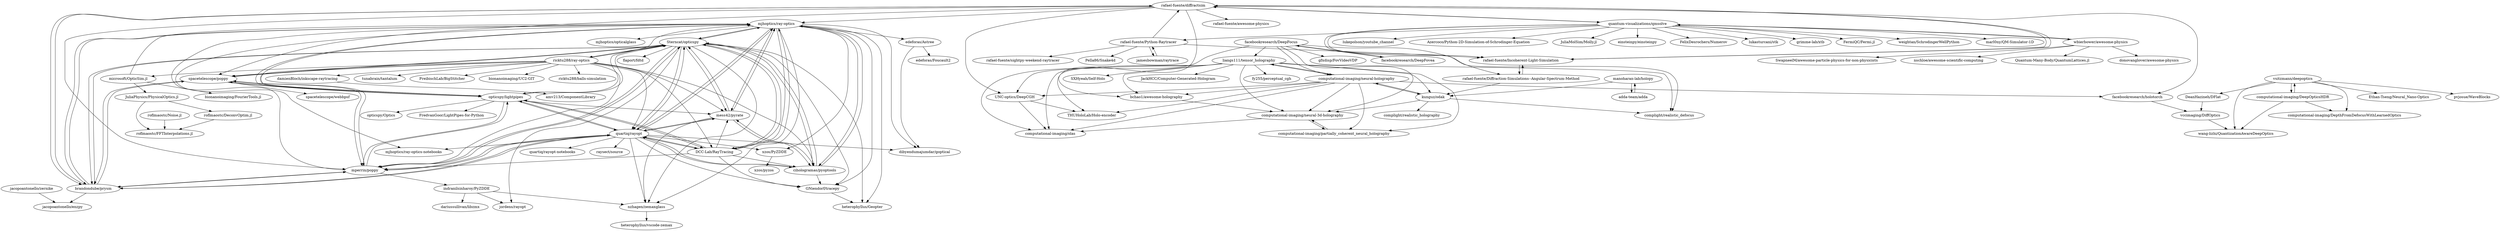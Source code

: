 digraph G {
"liangs111/tensor_holography" -> "computational-imaging/neural-holography"
"liangs111/tensor_holography" -> "UNC-optics/DeepCGH"
"liangs111/tensor_holography" -> "computational-imaging/neural-3d-holography"
"liangs111/tensor_holography" -> "computational-imaging/olas"
"liangs111/tensor_holography" -> "computational-imaging/partially_coherent_neural_holography"
"liangs111/tensor_holography" -> "bchao1/awesome-holography"
"liangs111/tensor_holography" -> "THUHoloLab/Holo-encoder"
"liangs111/tensor_holography" -> "kunguz/odak"
"liangs111/tensor_holography" -> "fy255/perceptual_cgh"
"liangs111/tensor_holography" -> "SXHyeah/Self-Holo"
"liangs111/tensor_holography" -> "complight/realistic_defocus"
"liangs111/tensor_holography" -> "JackHCC/Computer-Generated-Hologram"
"ricktu288/ray-optics" -> "Sterncat/opticspy"
"ricktu288/ray-optics" -> "mess42/pyrate"
"ricktu288/ray-optics" -> "mjhoptics/ray-optics"
"ricktu288/ray-optics" -> "opticspy/lightpipes"
"ricktu288/ray-optics" -> "cihologramas/pyoptools"
"ricktu288/ray-optics" -> "ricktu288/balls-simulation"
"ricktu288/ray-optics" -> "microsoft/OpticSim.jl"
"ricktu288/ray-optics" -> "mperrin/poppy"
"ricktu288/ray-optics" -> "DCC-Lab/RayTracing"
"ricktu288/ray-optics" -> "tunabrain/tantalum" ["e"=1]
"ricktu288/ray-optics" -> "quartiq/rayopt"
"ricktu288/ray-optics" -> "damienBloch/inkscape-raytracing"
"ricktu288/ray-optics" -> "PreibischLab/BigStitcher"
"ricktu288/ray-optics" -> "bionanoimaging/UC2-GIT" ["e"=1]
"ricktu288/ray-optics" -> "spacetelescope/poppy"
"Sterncat/opticspy" -> "quartiq/rayopt"
"Sterncat/opticspy" -> "mess42/pyrate"
"Sterncat/opticspy" -> "mjhoptics/ray-optics"
"Sterncat/opticspy" -> "cihologramas/pyoptools"
"Sterncat/opticspy" -> "mperrin/poppy"
"Sterncat/opticspy" -> "brandondube/prysm"
"Sterncat/opticspy" -> "spacetelescope/poppy"
"Sterncat/opticspy" -> "opticspy/lightpipes"
"Sterncat/opticspy" -> "DCC-Lab/RayTracing"
"Sterncat/opticspy" -> "GNiendorf/tracepy"
"Sterncat/opticspy" -> "jordens/rayopt"
"Sterncat/opticspy" -> "flaport/fdtd" ["e"=1]
"Sterncat/opticspy" -> "heterophyllus/Geopter"
"Sterncat/opticspy" -> "nzhagen/zemaxglass"
"Sterncat/opticspy" -> "ricktu288/ray-optics"
"rafael-fuente/diffractsim" -> "rafael-fuente/Incoherent-Light-Simulation"
"rafael-fuente/diffractsim" -> "brandondube/prysm"
"rafael-fuente/diffractsim" -> "bchao1/awesome-holography"
"rafael-fuente/diffractsim" -> "mperrin/poppy"
"rafael-fuente/diffractsim" -> "mjhoptics/ray-optics"
"rafael-fuente/diffractsim" -> "rafael-fuente/awesome-physics"
"rafael-fuente/diffractsim" -> "facebookresearch/holotorch"
"rafael-fuente/diffractsim" -> "spacetelescope/poppy"
"rafael-fuente/diffractsim" -> "quantum-visualizations/qmsolve"
"rafael-fuente/diffractsim" -> "UNC-optics/DeepCGH"
"spacetelescope/poppy" -> "mperrin/poppy"
"spacetelescope/poppy" -> "spacetelescope/webbpsf" ["e"=1]
"spacetelescope/poppy" -> "opticspy/lightpipes"
"spacetelescope/poppy" -> "Sterncat/opticspy"
"spacetelescope/poppy" -> "brandondube/prysm"
"jamesbowman/raytrace" -> "rafael-fuente/Python-Raytracer"
"mperrin/poppy" -> "spacetelescope/poppy"
"mperrin/poppy" -> "opticspy/lightpipes"
"mperrin/poppy" -> "Sterncat/opticspy"
"mperrin/poppy" -> "quartiq/rayopt"
"mperrin/poppy" -> "indranilsinharoy/PyZDDE"
"mperrin/poppy" -> "mjhoptics/ray-optics"
"mperrin/poppy" -> "brandondube/prysm"
"facebookresearch/DeepFovea" -> "facebookresearch/DeepFocus"
"wbierbower/awesome-physics" -> "SwapneelM/awesome-particle-physics-for-non-physicists"
"wbierbower/awesome-physics" -> "nschloe/awesome-scientific-computing" ["e"=1]
"wbierbower/awesome-physics" -> "quantum-visualizations/qmsolve"
"wbierbower/awesome-physics" -> "Quantum-Many-Body/QuantumLattices.jl" ["e"=1]
"wbierbower/awesome-physics" -> "donovanglover/awesome-physics"
"quantum-visualizations/qmsolve" -> "rafael-fuente/diffractsim"
"quantum-visualizations/qmsolve" -> "rafael-fuente/Incoherent-Light-Simulation"
"quantum-visualizations/qmsolve" -> "rafael-fuente/Diffraction-Simulations--Angular-Spectrum-Method"
"quantum-visualizations/qmsolve" -> "wbierbower/awesome-physics"
"quantum-visualizations/qmsolve" -> "lukepolson/youtube_channel" ["e"=1]
"quantum-visualizations/qmsolve" -> "Azercoco/Python-2D-Simulation-of-Schrodinger-Equation"
"quantum-visualizations/qmsolve" -> "rafael-fuente/Python-Raytracer"
"quantum-visualizations/qmsolve" -> "JuliaMolSim/Molly.jl" ["e"=1]
"quantum-visualizations/qmsolve" -> "einsteinpy/einsteinpy" ["e"=1]
"quantum-visualizations/qmsolve" -> "FelixDesrochers/Numerov"
"quantum-visualizations/qmsolve" -> "lukasturcani/stk" ["e"=1]
"quantum-visualizations/qmsolve" -> "grimme-lab/xtb" ["e"=1]
"quantum-visualizations/qmsolve" -> "FermiQC/Fermi.jl" ["e"=1]
"quantum-visualizations/qmsolve" -> "weightan/SchrodingerWellPython"
"quantum-visualizations/qmsolve" -> "marl0ny/QM-Simulator-1D"
"adda-team/adda" -> "manoharan-lab/holopy"
"facebookresearch/holotorch" -> "vccimaging/DiffOptics"
"mess42/pyrate" -> "quartiq/rayopt"
"mess42/pyrate" -> "Sterncat/opticspy"
"mess42/pyrate" -> "cihologramas/pyoptools"
"mess42/pyrate" -> "mjhoptics/ray-optics"
"mess42/pyrate" -> "nzhagen/zemaxglass"
"manoharan-lab/holopy" -> "adda-team/adda"
"manoharan-lab/holopy" -> "kunguz/odak"
"vccimaging/DiffOptics" -> "wang-lizhi/QuantizationAwareDeepOptics"
"rafael-fuente/Python-Raytracer" -> "jamesbowman/raytrace"
"rafael-fuente/Python-Raytracer" -> "rafael-fuente/Incoherent-Light-Simulation"
"rafael-fuente/Python-Raytracer" -> "rafael-fuente/diffractsim"
"rafael-fuente/Python-Raytracer" -> "rafael-fuente/sightpy-weekend-raytracer"
"rafael-fuente/Python-Raytracer" -> "Pella86/Snake4d"
"UNC-optics/DeepCGH" -> "THUHoloLab/Holo-encoder"
"UNC-optics/DeepCGH" -> "computational-imaging/olas"
"computational-imaging/neural-3d-holography" -> "computational-imaging/olas"
"computational-imaging/neural-3d-holography" -> "computational-imaging/partially_coherent_neural_holography"
"computational-imaging/neural-holography" -> "computational-imaging/neural-3d-holography"
"computational-imaging/neural-holography" -> "liangs111/tensor_holography"
"computational-imaging/neural-holography" -> "computational-imaging/partially_coherent_neural_holography"
"computational-imaging/neural-holography" -> "kunguz/odak"
"computational-imaging/neural-holography" -> "UNC-optics/DeepCGH"
"computational-imaging/neural-holography" -> "THUHoloLab/Holo-encoder"
"computational-imaging/neural-holography" -> "computational-imaging/olas"
"computational-imaging/neural-holography" -> "facebookresearch/holotorch"
"computational-imaging/neural-holography" -> "bchao1/awesome-holography"
"facebookresearch/DeepFocus" -> "computational-imaging/neural-3d-holography"
"facebookresearch/DeepFocus" -> "computational-imaging/neural-holography"
"facebookresearch/DeepFocus" -> "liangs111/tensor_holography"
"facebookresearch/DeepFocus" -> "computational-imaging/olas"
"facebookresearch/DeepFocus" -> "complight/realistic_defocus"
"facebookresearch/DeepFocus" -> "gfxdisp/FovVideoVDP"
"facebookresearch/DeepFocus" -> "facebookresearch/DeepFovea"
"kunguz/odak" -> "complight/realistic_defocus"
"kunguz/odak" -> "computational-imaging/neural-holography"
"kunguz/odak" -> "computational-imaging/neural-3d-holography"
"kunguz/odak" -> "complight/realistic_holography"
"rafael-fuente/Diffraction-Simulations--Angular-Spectrum-Method" -> "rafael-fuente/Incoherent-Light-Simulation"
"rafael-fuente/Diffraction-Simulations--Angular-Spectrum-Method" -> "kunguz/odak"
"vsitzmann/deepoptics" -> "computational-imaging/DeepOpticsHDR"
"vsitzmann/deepoptics" -> "computational-imaging/DepthFromDefocusWithLearnedOptics"
"vsitzmann/deepoptics" -> "DeanHazineh/DFlat"
"vsitzmann/deepoptics" -> "Ethan-Tseng/Neural_Nano-Optics"
"vsitzmann/deepoptics" -> "wang-lizhi/QuantizationAwareDeepOptics"
"vsitzmann/deepoptics" -> "pvjosue/WaveBlocks"
"rafael-fuente/Incoherent-Light-Simulation" -> "rafael-fuente/diffractsim"
"rafael-fuente/Incoherent-Light-Simulation" -> "rafael-fuente/Diffraction-Simulations--Angular-Spectrum-Method"
"DCC-Lab/RayTracing" -> "mjhoptics/ray-optics"
"DCC-Lab/RayTracing" -> "quartiq/rayopt"
"DCC-Lab/RayTracing" -> "opticspy/lightpipes"
"DCC-Lab/RayTracing" -> "cihologramas/pyoptools"
"DCC-Lab/RayTracing" -> "Sterncat/opticspy"
"DCC-Lab/RayTracing" -> "GNiendorf/tracepy"
"DCC-Lab/RayTracing" -> "mess42/pyrate"
"DCC-Lab/RayTracing" -> "mperrin/poppy"
"computational-imaging/DeepOpticsHDR" -> "vsitzmann/deepoptics"
"computational-imaging/DeepOpticsHDR" -> "computational-imaging/DepthFromDefocusWithLearnedOptics"
"computational-imaging/DeepOpticsHDR" -> "wang-lizhi/QuantizationAwareDeepOptics"
"JuliaPhysics/PhysicalOptics.jl" -> "roflmaostc/FFTInterpolations.jl"
"JuliaPhysics/PhysicalOptics.jl" -> "roflmaostc/DeconvOptim.jl"
"mjhoptics/ray-optics" -> "quartiq/rayopt"
"mjhoptics/ray-optics" -> "mjhoptics/ray-optics-notebooks"
"mjhoptics/ray-optics" -> "GNiendorf/tracepy"
"mjhoptics/ray-optics" -> "Sterncat/opticspy"
"mjhoptics/ray-optics" -> "brandondube/prysm"
"mjhoptics/ray-optics" -> "cihologramas/pyoptools"
"mjhoptics/ray-optics" -> "mjhoptics/opticalglass"
"mjhoptics/ray-optics" -> "DCC-Lab/RayTracing"
"mjhoptics/ray-optics" -> "heterophyllus/Geopter"
"mjhoptics/ray-optics" -> "mess42/pyrate"
"mjhoptics/ray-optics" -> "nzhagen/zemaxglass"
"mjhoptics/ray-optics" -> "opticspy/lightpipes"
"mjhoptics/ray-optics" -> "dibyendumajumdar/goptical"
"mjhoptics/ray-optics" -> "xzos/PyZDDE"
"mjhoptics/ray-optics" -> "edeforas/Astree"
"jacopoantonello/zernike" -> "jacopoantonello/enzpy"
"damienBloch/inkscape-raytracing" -> "amv213/ComponentLibrary"
"microsoft/OpticSim.jl" -> "JuliaPhysics/PhysicalOptics.jl"
"microsoft/OpticSim.jl" -> "mjhoptics/ray-optics"
"microsoft/OpticSim.jl" -> "bionanoimaging/FourierTools.jl"
"quartiq/rayopt" -> "mjhoptics/ray-optics"
"quartiq/rayopt" -> "cihologramas/pyoptools"
"quartiq/rayopt" -> "mess42/pyrate"
"quartiq/rayopt" -> "quartiq/rayopt-notebooks"
"quartiq/rayopt" -> "Sterncat/opticspy"
"quartiq/rayopt" -> "GNiendorf/tracepy"
"quartiq/rayopt" -> "opticspy/lightpipes"
"quartiq/rayopt" -> "mperrin/poppy"
"quartiq/rayopt" -> "DCC-Lab/RayTracing"
"quartiq/rayopt" -> "brandondube/prysm"
"quartiq/rayopt" -> "mjhoptics/ray-optics-notebooks"
"quartiq/rayopt" -> "xzos/PyZDDE"
"quartiq/rayopt" -> "nzhagen/zemaxglass"
"quartiq/rayopt" -> "raysect/source" ["e"=1]
"quartiq/rayopt" -> "dibyendumajumdar/goptical"
"roflmaostc/DeconvOptim.jl" -> "roflmaostc/FFTInterpolations.jl"
"opticspy/lightpipes" -> "mperrin/poppy"
"opticspy/lightpipes" -> "quartiq/rayopt"
"opticspy/lightpipes" -> "mjhoptics/ray-optics"
"opticspy/lightpipes" -> "spacetelescope/poppy"
"opticspy/lightpipes" -> "Sterncat/opticspy"
"opticspy/lightpipes" -> "DCC-Lab/RayTracing"
"opticspy/lightpipes" -> "opticspy/Optics"
"opticspy/lightpipes" -> "mess42/pyrate"
"opticspy/lightpipes" -> "FredvanGoor/LightPipes-for-Python"
"brandondube/prysm" -> "mjhoptics/ray-optics"
"brandondube/prysm" -> "quartiq/rayopt"
"brandondube/prysm" -> "Sterncat/opticspy"
"brandondube/prysm" -> "rafael-fuente/diffractsim"
"brandondube/prysm" -> "spacetelescope/poppy"
"brandondube/prysm" -> "jacopoantonello/enzpy"
"brandondube/prysm" -> "mperrin/poppy"
"GNiendorf/tracepy" -> "heterophyllus/Geopter"
"cihologramas/pyoptools" -> "quartiq/rayopt"
"cihologramas/pyoptools" -> "mjhoptics/ray-optics"
"cihologramas/pyoptools" -> "GNiendorf/tracepy"
"cihologramas/pyoptools" -> "Sterncat/opticspy"
"cihologramas/pyoptools" -> "mess42/pyrate"
"bchao1/awesome-holography" -> "computational-imaging/neural-3d-holography"
"xzos/PyZDDE" -> "xzos/pyzos"
"DeanHazineh/DFlat" -> "vccimaging/DiffOptics"
"computational-imaging/partially_coherent_neural_holography" -> "computational-imaging/neural-3d-holography"
"indranilsinharoy/PyZDDE" -> "nzhagen/zemaxglass"
"indranilsinharoy/PyZDDE" -> "dariussullivan/libzmx"
"indranilsinharoy/PyZDDE" -> "jordens/rayopt"
"nzhagen/zemaxglass" -> "heterophyllus/vscode-zemax"
"edeforas/Astree" -> "edeforas/Foucault2"
"edeforas/Astree" -> "dibyendumajumdar/goptical"
"roflmaostc/Noise.jl" -> "roflmaostc/FFTInterpolations.jl"
"liangs111/tensor_holography" ["l"="16.478,38.234"]
"computational-imaging/neural-holography" ["l"="16.46,38.23"]
"UNC-optics/DeepCGH" ["l"="16.436,38.224"]
"computational-imaging/neural-3d-holography" ["l"="16.475,38.223"]
"computational-imaging/olas" ["l"="16.468,38.217"]
"computational-imaging/partially_coherent_neural_holography" ["l"="16.479,38.214"]
"bchao1/awesome-holography" ["l"="16.443,38.214"]
"THUHoloLab/Holo-encoder" ["l"="16.45,38.239"]
"kunguz/odak" ["l"="16.464,38.25"]
"fy255/perceptual_cgh" ["l"="16.486,38.253"]
"SXHyeah/Self-Holo" ["l"="16.495,38.247"]
"complight/realistic_defocus" ["l"="16.495,38.237"]
"JackHCC/Computer-Generated-Hologram" ["l"="16.511,38.247"]
"ricktu288/ray-optics" ["l"="16.32,38.126"]
"Sterncat/opticspy" ["l"="16.345,38.14"]
"mess42/pyrate" ["l"="16.361,38.121"]
"mjhoptics/ray-optics" ["l"="16.365,38.142"]
"opticspy/lightpipes" ["l"="16.347,38.152"]
"cihologramas/pyoptools" ["l"="16.347,38.119"]
"ricktu288/balls-simulation" ["l"="16.291,38.129"]
"microsoft/OpticSim.jl" ["l"="16.327,38.086"]
"mperrin/poppy" ["l"="16.364,38.154"]
"DCC-Lab/RayTracing" ["l"="16.352,38.131"]
"tunabrain/tantalum" ["l"="-12.381,26.6"]
"quartiq/rayopt" ["l"="16.369,38.134"]
"damienBloch/inkscape-raytracing" ["l"="16.261,38.111"]
"PreibischLab/BigStitcher" ["l"="16.293,38.107"]
"bionanoimaging/UC2-GIT" ["l"="16.071,37.759"]
"spacetelescope/poppy" ["l"="16.343,38.167"]
"brandondube/prysm" ["l"="16.363,38.168"]
"GNiendorf/tracepy" ["l"="16.337,38.13"]
"jordens/rayopt" ["l"="16.36,38.102"]
"flaport/fdtd" ["l"="-9.556,47.271"]
"heterophyllus/Geopter" ["l"="16.325,38.147"]
"nzhagen/zemaxglass" ["l"="16.379,38.119"]
"rafael-fuente/diffractsim" ["l"="16.379,38.205"]
"rafael-fuente/Incoherent-Light-Simulation" ["l"="16.376,38.231"]
"rafael-fuente/awesome-physics" ["l"="16.4,38.202"]
"facebookresearch/holotorch" ["l"="16.427,38.251"]
"quantum-visualizations/qmsolve" ["l"="16.364,38.254"]
"spacetelescope/webbpsf" ["l"="16.893,36.525"]
"jamesbowman/raytrace" ["l"="16.301,38.251"]
"rafael-fuente/Python-Raytracer" ["l"="16.332,38.234"]
"indranilsinharoy/PyZDDE" ["l"="16.38,38.106"]
"facebookresearch/DeepFovea" ["l"="16.538,38.203"]
"facebookresearch/DeepFocus" ["l"="16.506,38.218"]
"wbierbower/awesome-physics" ["l"="16.343,38.291"]
"SwapneelM/awesome-particle-physics-for-non-physicists" ["l"="16.333,38.319"]
"nschloe/awesome-scientific-computing" ["l"="21.741,34.608"]
"Quantum-Many-Body/QuantumLattices.jl" ["l"="16.348,38.856"]
"donovanglover/awesome-physics" ["l"="16.323,38.301"]
"rafael-fuente/Diffraction-Simulations--Angular-Spectrum-Method" ["l"="16.403,38.244"]
"lukepolson/youtube_channel" ["l"="-24.872,23.173"]
"Azercoco/Python-2D-Simulation-of-Schrodinger-Equation" ["l"="16.388,38.27"]
"JuliaMolSim/Molly.jl" ["l"="16.901,37.489"]
"einsteinpy/einsteinpy" ["l"="17.119,36.636"]
"FelixDesrochers/Numerov" ["l"="16.335,38.266"]
"lukasturcani/stk" ["l"="17.107,37.617"]
"grimme-lab/xtb" ["l"="17.084,37.6"]
"FermiQC/Fermi.jl" ["l"="16.957,37.509"]
"weightan/SchrodingerWellPython" ["l"="16.357,38.273"]
"marl0ny/QM-Simulator-1D" ["l"="16.373,38.281"]
"adda-team/adda" ["l"="16.518,38.291"]
"manoharan-lab/holopy" ["l"="16.498,38.278"]
"vccimaging/DiffOptics" ["l"="16.446,38.302"]
"wang-lizhi/QuantizationAwareDeepOptics" ["l"="16.45,38.335"]
"rafael-fuente/sightpy-weekend-raytracer" ["l"="16.313,38.222"]
"Pella86/Snake4d" ["l"="16.292,38.229"]
"gfxdisp/FovVideoVDP" ["l"="16.537,38.229"]
"complight/realistic_holography" ["l"="16.466,38.268"]
"vsitzmann/deepoptics" ["l"="16.467,38.352"]
"computational-imaging/DeepOpticsHDR" ["l"="16.448,38.354"]
"computational-imaging/DepthFromDefocusWithLearnedOptics" ["l"="16.452,38.368"]
"DeanHazineh/DFlat" ["l"="16.462,38.326"]
"Ethan-Tseng/Neural_Nano-Optics" ["l"="16.477,38.374"]
"pvjosue/WaveBlocks" ["l"="16.493,38.36"]
"JuliaPhysics/PhysicalOptics.jl" ["l"="16.323,38.049"]
"roflmaostc/FFTInterpolations.jl" ["l"="16.311,38.031"]
"roflmaostc/DeconvOptim.jl" ["l"="16.328,38.03"]
"mjhoptics/ray-optics-notebooks" ["l"="16.391,38.134"]
"mjhoptics/opticalglass" ["l"="16.395,38.157"]
"dibyendumajumdar/goptical" ["l"="16.392,38.144"]
"xzos/PyZDDE" ["l"="16.404,38.126"]
"edeforas/Astree" ["l"="16.415,38.142"]
"jacopoantonello/zernike" ["l"="16.284,38.188"]
"jacopoantonello/enzpy" ["l"="16.319,38.182"]
"amv213/ComponentLibrary" ["l"="16.236,38.103"]
"bionanoimaging/FourierTools.jl" ["l"="16.308,38.068"]
"quartiq/rayopt-notebooks" ["l"="16.399,38.113"]
"raysect/source" ["l"="-2.159,-29.487"]
"opticspy/Optics" ["l"="16.32,38.161"]
"FredvanGoor/LightPipes-for-Python" ["l"="16.379,38.17"]
"xzos/pyzos" ["l"="16.427,38.116"]
"dariussullivan/libzmx" ["l"="16.39,38.086"]
"heterophyllus/vscode-zemax" ["l"="16.4,38.099"]
"edeforas/Foucault2" ["l"="16.439,38.139"]
"roflmaostc/Noise.jl" ["l"="16.303,38.015"]
}